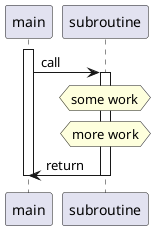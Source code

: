 @startuml 
activate main
main->subroutine : call
activate subroutine
hnote  over subroutine: some work
hnote  over subroutine: more work
subroutine->main : return
deactivate subroutine
deactivate main
@enduml
